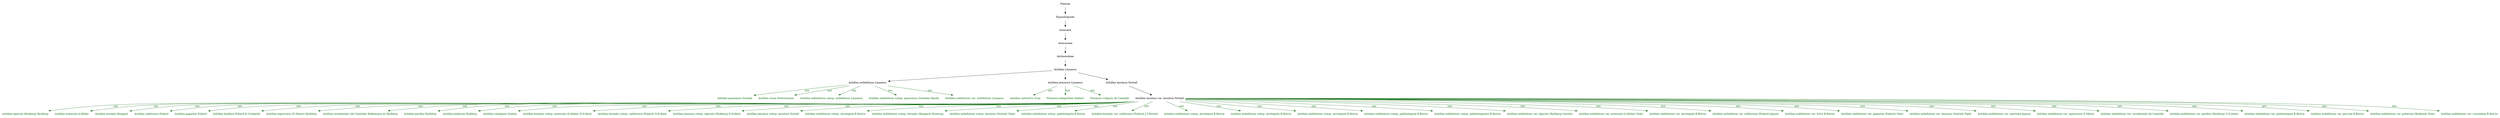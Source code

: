 digraph G {
  node [shape=plaintext]

  n54  [label="Plantae"]
  n54 -> n55
  n55  [label="Equisetopsida"]
  n55 -> n56
  n56  [label="Asterales"]
  n56 -> n57
  n57  [label="Asteraceae"]
  n57 -> n53
  n53  [label="Anthemideae"]
  n53 -> n52
  n52  [label="Achillea Linnaeus"]
  n52 -> n49
  n52 -> n51
  n52 -> n10
  n10  [label="Achillea lanulosa Nuttall"]
  n10 -> n1
  n1  [label="Achillea lanulosa var. lanulosa Nuttall"]
  n13  [label="Achillea alpicola (Rydberg) Rydberg", fontcolor=darkgreen]
  n1 -> n13  [color=darkgreen, fontcolor=darkgreen, label=syn]
  n14  [label="Achillea arenicola A.Heller", fontcolor=darkgreen]
  n1 -> n14  [color=darkgreen, fontcolor=darkgreen, label=syn]
  n2  [label="Achillea borealis Bongard", fontcolor=darkgreen]
  n1 -> n2  [color=darkgreen, fontcolor=darkgreen, label=syn]
  n17  [label="Achillea californica Pollard", fontcolor=darkgreen]
  n1 -> n17  [color=darkgreen, fontcolor=darkgreen, label=syn]
  n18  [label="Achillea gigantea Pollard", fontcolor=darkgreen]
  n1 -> n18  [color=darkgreen, fontcolor=darkgreen, label=syn]
  n20  [label="Achillea laxiflora Pollard & Cockerell", fontcolor=darkgreen]
  n1 -> n20  [color=darkgreen, fontcolor=darkgreen, label=syn]
  n28  [label="Achillea nigrescens (E.Meyer) Rydberg", fontcolor=darkgreen]
  n1 -> n28  [color=darkgreen, fontcolor=darkgreen, label=syn]
  n29  [label="Achillea occidentalis (de Candolle) Rafinesque ex Rydberg", fontcolor=darkgreen]
  n1 -> n29  [color=darkgreen, fontcolor=darkgreen, label=syn]
  n30  [label="Achillea pacifica Rydberg", fontcolor=darkgreen]
  n1 -> n30  [color=darkgreen, fontcolor=darkgreen, label=syn]
  n31  [label="Achillea puberula Rydberg", fontcolor=darkgreen]
  n1 -> n31  [color=darkgreen, fontcolor=darkgreen, label=syn]
  n32  [label="Achillea subalpina Greene", fontcolor=darkgreen]
  n1 -> n32  [color=darkgreen, fontcolor=darkgreen, label=syn]
  n15  [label="Achillea borealis subsp. arenicola (A.Heller) D.D.Keck", fontcolor=darkgreen]
  n1 -> n15  [color=darkgreen, fontcolor=darkgreen, label=syn]
  n16  [label="Achillea borealis subsp. californica (Pollard) D.D.Keck", fontcolor=darkgreen]
  n1 -> n16  [color=darkgreen, fontcolor=darkgreen, label=syn]
  n19  [label="Achillea lanulosa subsp. alpicola (Rydberg) D.D.Keck", fontcolor=darkgreen]
  n1 -> n19  [color=darkgreen, fontcolor=darkgreen, label=syn]
  n11  [label="Achillea lanulosa subsp. lanulosa Nuttall", fontcolor=darkgreen]
  n1 -> n11  [color=darkgreen, fontcolor=darkgreen, label=syn]
  n41  [label="Achillea millefolium subsp. atrotegula B.Boivin", fontcolor=darkgreen]
  n1 -> n41  [color=darkgreen, fontcolor=darkgreen, label=syn]
  n3  [label="Achillea millefolium subsp. borealis (Bongard) Breitung", fontcolor=darkgreen]
  n1 -> n3  [color=darkgreen, fontcolor=darkgreen, label=syn]
  n12  [label="Achillea millefolium subsp. lanulosa (Nuttall) Piper", fontcolor=darkgreen]
  n1 -> n12  [color=darkgreen, fontcolor=darkgreen, label=syn]
  n36  [label="Achillea millefolium subsp. pallidotegula B.Boivin", fontcolor=darkgreen]
  n1 -> n36  [color=darkgreen, fontcolor=darkgreen, label=syn]
  n34  [label="Achillea borealis var. californica (Pollard) J.T.Howell", fontcolor=darkgreen]
  n1 -> n34  [color=darkgreen, fontcolor=darkgreen, label=syn]
  n44  [label="Achillea millefolium subsp. atrotegula B.Boivin", fontcolor=darkgreen]
  n1 -> n44  [color=darkgreen, fontcolor=darkgreen, label=syn]
  n46  [label="Achillea millefolium subsp. atrotegula B.Boivin", fontcolor=darkgreen]
  n1 -> n46  [color=darkgreen, fontcolor=darkgreen, label=syn]
  n42  [label="Achillea millefolium subsp. atrotegula B.Boivin", fontcolor=darkgreen]
  n1 -> n42  [color=darkgreen, fontcolor=darkgreen, label=syn]
  n38  [label="Achillea millefolium subsp. pallidotegula B.Boivin", fontcolor=darkgreen]
  n1 -> n38  [color=darkgreen, fontcolor=darkgreen, label=syn]
  n40  [label="Achillea millefolium subsp. pallidotegulata B.Boivin", fontcolor=darkgreen]
  n1 -> n40  [color=darkgreen, fontcolor=darkgreen, label=syn]
  n21  [label="Achillea millefolium var. alpicola (Rydberg) Garrett", fontcolor=darkgreen]
  n1 -> n21  [color=darkgreen, fontcolor=darkgreen, label=syn]
  n22  [label="Achillea millefolium var. arenicola (A.Heller) Nobs", fontcolor=darkgreen]
  n1 -> n22  [color=darkgreen, fontcolor=darkgreen, label=syn]
  n43  [label="Achillea millefolium var. atrotegula B.Boivin", fontcolor=darkgreen]
  n1 -> n43  [color=darkgreen, fontcolor=darkgreen, label=syn]
  n23  [label="Achillea millefolium var. californica (Pollard) Jepson", fontcolor=darkgreen]
  n1 -> n23  [color=darkgreen, fontcolor=darkgreen, label=syn]
  n47  [label="Achillea millefolium var. fulva B.Boivin", fontcolor=darkgreen]
  n1 -> n47  [color=darkgreen, fontcolor=darkgreen, label=syn]
  n24  [label="Achillea millefolium var. gigantea (Pollard) Nobs", fontcolor=darkgreen]
  n1 -> n24  [color=darkgreen, fontcolor=darkgreen, label=syn]
  n48  [label="Achillea millefolium var. lanulosa (Nuttall) Piper", fontcolor=darkgreen]
  n1 -> n48  [color=darkgreen, fontcolor=darkgreen, label=syn]
  n25  [label="Achillea millefolium var. maritima Jepson", fontcolor=darkgreen]
  n1 -> n25  [color=darkgreen, fontcolor=darkgreen, label=syn]
  n4  [label="Achillea millefolium var. nigrescens E.Meyer", fontcolor=darkgreen]
  n1 -> n4  [color=darkgreen, fontcolor=darkgreen, label=syn]
  n0  [label="Achillea millefolium var. occidentalis de Candolle", fontcolor=darkgreen]
  n1 -> n0  [color=darkgreen, fontcolor=darkgreen, label=syn]
  n26  [label="Achillea millefolium var. pacifica (Rydberg) G.N.Jones", fontcolor=darkgreen]
  n1 -> n26  [color=darkgreen, fontcolor=darkgreen, label=syn]
  n37  [label="Achillea millefolium var. pallidotegula B.Boivin", fontcolor=darkgreen]
  n1 -> n37  [color=darkgreen, fontcolor=darkgreen, label=syn]
  n45  [label="Achillea millefolium var. parvula B.Boivin", fontcolor=darkgreen]
  n1 -> n45  [color=darkgreen, fontcolor=darkgreen, label=syn]
  n27  [label="Achillea millefolium var. puberula (Rydberg) Nobs", fontcolor=darkgreen]
  n1 -> n27  [color=darkgreen, fontcolor=darkgreen, label=syn]
  n39  [label="Achillea millefolium var. russeolata B.Boivin", fontcolor=darkgreen]
  n1 -> n39  [color=darkgreen, fontcolor=darkgreen, label=syn]
  n49  [label="Achillea millefolium Linnaeus"]
  n50  [label="Achillea pannonica Scheele", fontcolor=darkgreen]
  n49 -> n50  [color=darkgreen, fontcolor=darkgreen, label=syn]
  n33  [label="Achillea rosea Desfontaines", fontcolor=darkgreen]
  n49 -> n33  [color=darkgreen, fontcolor=darkgreen, label=syn]
  n5  [label="Achillea millefolium subsp. millefolium Linnaeus", fontcolor=darkgreen]
  n49 -> n5  [color=darkgreen, fontcolor=darkgreen, label=syn]
  n6  [label="Achillea millefolium subsp. pannonica (Scheele) Hayek", fontcolor=darkgreen]
  n49 -> n6  [color=darkgreen, fontcolor=darkgreen, label=syn]
  n35  [label="Achillea millefolium var. millefolium Linnaeus", fontcolor=darkgreen]
  n49 -> n35  [color=darkgreen, fontcolor=darkgreen, label=syn]
  n51  [label="Achillea ptarmica Linnaeus"]
  n7  [label="Achillea sylvestris Gray", fontcolor=darkgreen]
  n51 -> n7  [color=darkgreen, fontcolor=darkgreen, label=syn]
  n8  [label="Ptarmica integrifolia Gilibert", fontcolor=darkgreen]
  n51 -> n8  [color=darkgreen, fontcolor=darkgreen, label=syn]
  n9  [label="Ptarmica vulgaris de Candolle", fontcolor=darkgreen]
  n51 -> n9  [color=darkgreen, fontcolor=darkgreen, label=syn]
}

